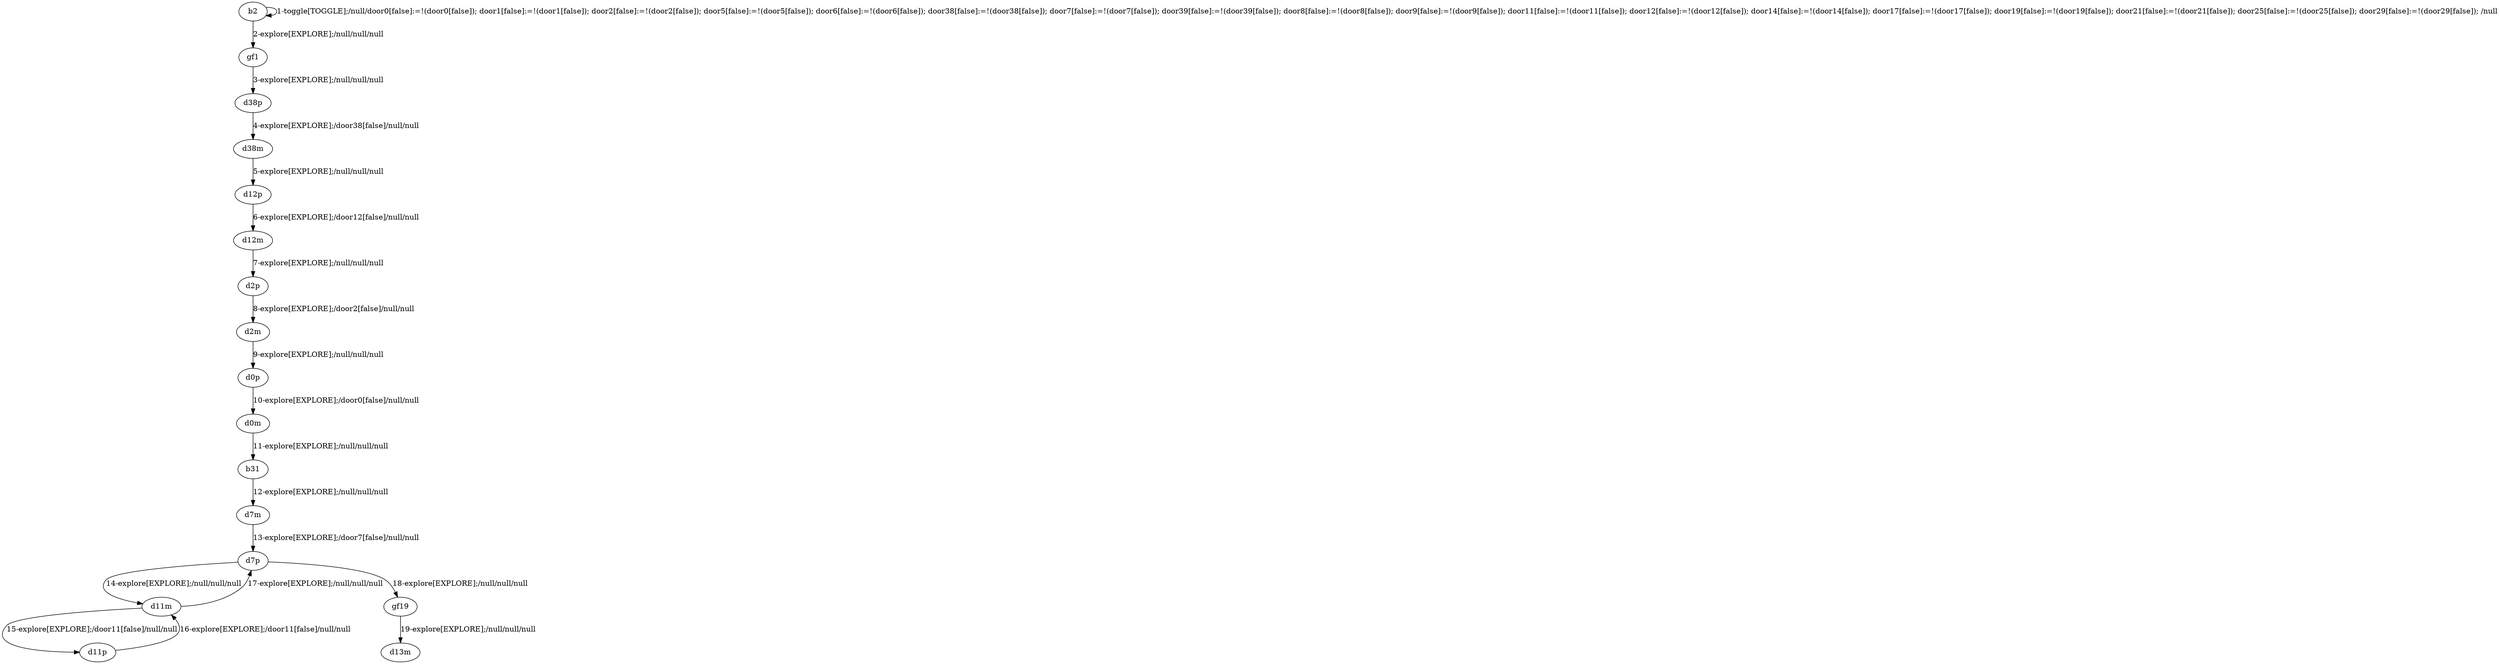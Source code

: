 # Total number of goals covered by this test: 4
# d7p --> d11m
# d11m --> d7p
# d11m --> d11p
# d11p --> d11m

digraph g {
"b2" -> "b2" [label = "1-toggle[TOGGLE];/null/door0[false]:=!(door0[false]); door1[false]:=!(door1[false]); door2[false]:=!(door2[false]); door5[false]:=!(door5[false]); door6[false]:=!(door6[false]); door38[false]:=!(door38[false]); door7[false]:=!(door7[false]); door39[false]:=!(door39[false]); door8[false]:=!(door8[false]); door9[false]:=!(door9[false]); door11[false]:=!(door11[false]); door12[false]:=!(door12[false]); door14[false]:=!(door14[false]); door17[false]:=!(door17[false]); door19[false]:=!(door19[false]); door21[false]:=!(door21[false]); door25[false]:=!(door25[false]); door29[false]:=!(door29[false]); /null"];
"b2" -> "gf1" [label = "2-explore[EXPLORE];/null/null/null"];
"gf1" -> "d38p" [label = "3-explore[EXPLORE];/null/null/null"];
"d38p" -> "d38m" [label = "4-explore[EXPLORE];/door38[false]/null/null"];
"d38m" -> "d12p" [label = "5-explore[EXPLORE];/null/null/null"];
"d12p" -> "d12m" [label = "6-explore[EXPLORE];/door12[false]/null/null"];
"d12m" -> "d2p" [label = "7-explore[EXPLORE];/null/null/null"];
"d2p" -> "d2m" [label = "8-explore[EXPLORE];/door2[false]/null/null"];
"d2m" -> "d0p" [label = "9-explore[EXPLORE];/null/null/null"];
"d0p" -> "d0m" [label = "10-explore[EXPLORE];/door0[false]/null/null"];
"d0m" -> "b31" [label = "11-explore[EXPLORE];/null/null/null"];
"b31" -> "d7m" [label = "12-explore[EXPLORE];/null/null/null"];
"d7m" -> "d7p" [label = "13-explore[EXPLORE];/door7[false]/null/null"];
"d7p" -> "d11m" [label = "14-explore[EXPLORE];/null/null/null"];
"d11m" -> "d11p" [label = "15-explore[EXPLORE];/door11[false]/null/null"];
"d11p" -> "d11m" [label = "16-explore[EXPLORE];/door11[false]/null/null"];
"d11m" -> "d7p" [label = "17-explore[EXPLORE];/null/null/null"];
"d7p" -> "gf19" [label = "18-explore[EXPLORE];/null/null/null"];
"gf19" -> "d13m" [label = "19-explore[EXPLORE];/null/null/null"];
}
